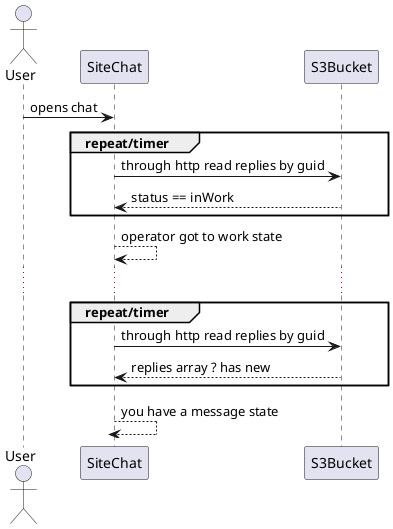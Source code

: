 @startuml
actor User

User -> SiteChat: opens chat

group repeat/timer
SiteChat -> S3Bucket: through http read replies by guid
S3Bucket --> SiteChat: status == inWork
end

SiteChat --> SiteChat: operator got to work state

...

group repeat/timer
SiteChat -> S3Bucket: through http read replies by guid
S3Bucket --> SiteChat: replies array ? has new
end

SiteChat --> SiteChat: you have a message state

deactivate SiteChat
@enduml
